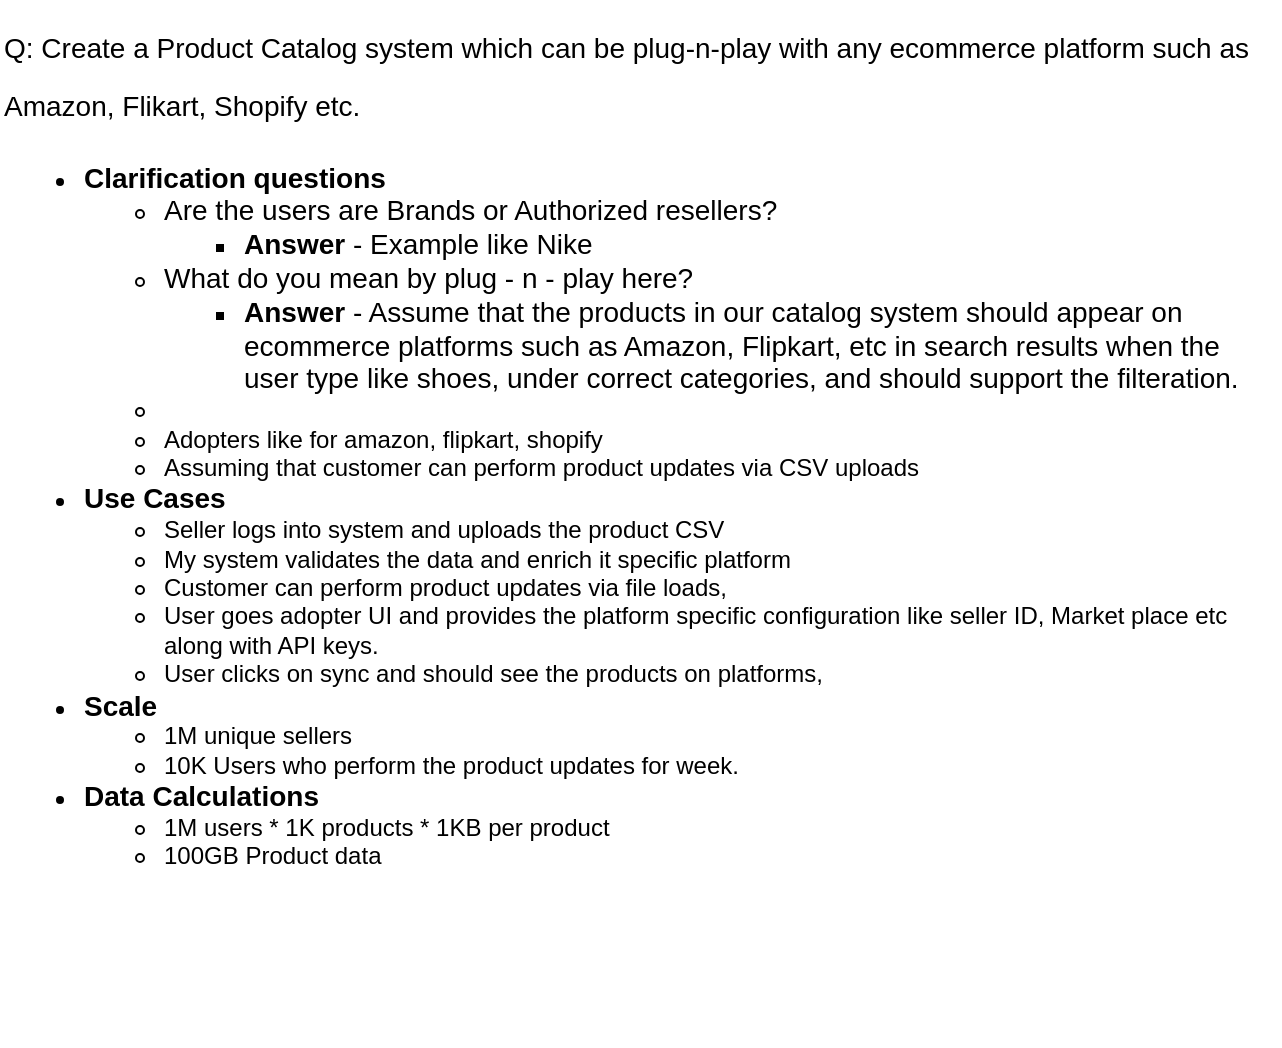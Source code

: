 <mxfile version="28.0.7">
  <diagram name="Page-1" id="yeEUojSAkBT05nhskhox">
    <mxGraphModel dx="1116" dy="702" grid="1" gridSize="10" guides="1" tooltips="1" connect="1" arrows="1" fold="1" page="1" pageScale="1" pageWidth="827" pageHeight="1169" math="0" shadow="0">
      <root>
        <mxCell id="0" />
        <mxCell id="1" parent="0" />
        <mxCell id="4qB7AlxZ5en_KRVwT3ek-1" value="&lt;h1 style=&quot;margin-top: 0px;&quot;&gt;&lt;span style=&quot;font-weight: normal;&quot;&gt;&lt;font style=&quot;font-size: 14px;&quot;&gt;Q: Create a Product Catalog system which can be plug-n-play with any ecommerce platform such as Amazon, Flikart, Shopify etc.&amp;nbsp;&lt;/font&gt;&lt;/span&gt;&lt;/h1&gt;&lt;div&gt;&lt;ul&gt;&lt;li&gt;&lt;b style=&quot;font-size: 14px;&quot;&gt;Clarification questions&lt;/b&gt;&lt;/li&gt;&lt;ul&gt;&lt;li&gt;&lt;span style=&quot;font-size: 14px;&quot;&gt;Are the users are Brands or Authorized resellers?&lt;/span&gt;&lt;/li&gt;&lt;ul&gt;&lt;li&gt;&lt;span style=&quot;font-size: 14px;&quot;&gt;&lt;b&gt;Answer&lt;/b&gt; - Example like Nike&lt;/span&gt;&lt;/li&gt;&lt;/ul&gt;&lt;li&gt;&lt;span style=&quot;font-size: 14px;&quot;&gt;What do you mean by plug - n - play here?&lt;/span&gt;&lt;/li&gt;&lt;ul&gt;&lt;li&gt;&lt;span style=&quot;font-size: 14px;&quot;&gt;&lt;b&gt;Answer&lt;/b&gt; - Assume that the products in our catalog system should appear on ecommerce platforms such as Amazon, Flipkart, etc in search results when the user type like shoes, under correct categories, and should support the filteration.&lt;/span&gt;&lt;/li&gt;&lt;/ul&gt;&lt;li&gt;&lt;br&gt;&lt;/li&gt;&lt;li&gt;Adopters like for amazon, flipkart, shopify&lt;/li&gt;&lt;li&gt;Assuming that customer can perform product updates via CSV uploads&lt;/li&gt;&lt;/ul&gt;&lt;li&gt;&lt;b style=&quot;font-size: 14px;&quot;&gt;Use Cases&lt;/b&gt;&lt;/li&gt;&lt;ul&gt;&lt;li&gt;Seller logs into system and uploads the product CSV&lt;/li&gt;&lt;li&gt;My system validates the data and enrich it specific platform&lt;/li&gt;&lt;li&gt;Customer can perform product updates via file loads,&lt;/li&gt;&lt;li&gt;User goes adopter UI and provides the platform specific configuration like seller ID, Market place etc along with API keys.&lt;/li&gt;&lt;li&gt;User clicks on sync and should see the products on platforms,&lt;/li&gt;&lt;/ul&gt;&lt;li&gt;&lt;b style=&quot;font-size: 14px;&quot;&gt;Scale&lt;/b&gt;&lt;/li&gt;&lt;ul&gt;&lt;li&gt;1M unique sellers&lt;/li&gt;&lt;li&gt;10K Users who perform the product updates for week.&amp;nbsp;&lt;/li&gt;&lt;/ul&gt;&lt;li&gt;&lt;b style=&quot;font-size: 14px;&quot;&gt;Data Calculations&lt;/b&gt;&lt;/li&gt;&lt;ul&gt;&lt;li&gt;1M users * 1K products * 1KB per product&lt;/li&gt;&lt;li&gt;100GB Product data&lt;/li&gt;&lt;/ul&gt;&lt;/ul&gt;&lt;/div&gt;&lt;div&gt;&lt;br&gt;&lt;/div&gt;" style="text;html=1;whiteSpace=wrap;overflow=hidden;rounded=0;" vertex="1" parent="1">
          <mxGeometry x="20" y="20" width="640" height="520" as="geometry" />
        </mxCell>
      </root>
    </mxGraphModel>
  </diagram>
</mxfile>
